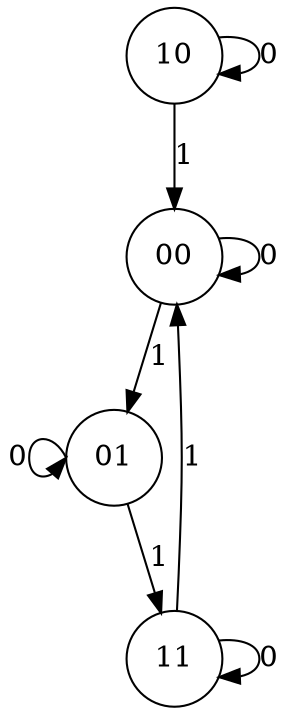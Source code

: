 digraph "state1"
{
	node [shape=circle];
	00 -> 00 [label=0];
	00 -> 01 [label=1];
	01 -> 01 [label=0, tailport=w, headport=w];
	01 -> 11 [label=1];
	10 -> 10 [label=0];
	10 -> 00 [label=1];
	11 -> 11 [label=0];
	11 -> 00 [label=1];
}
